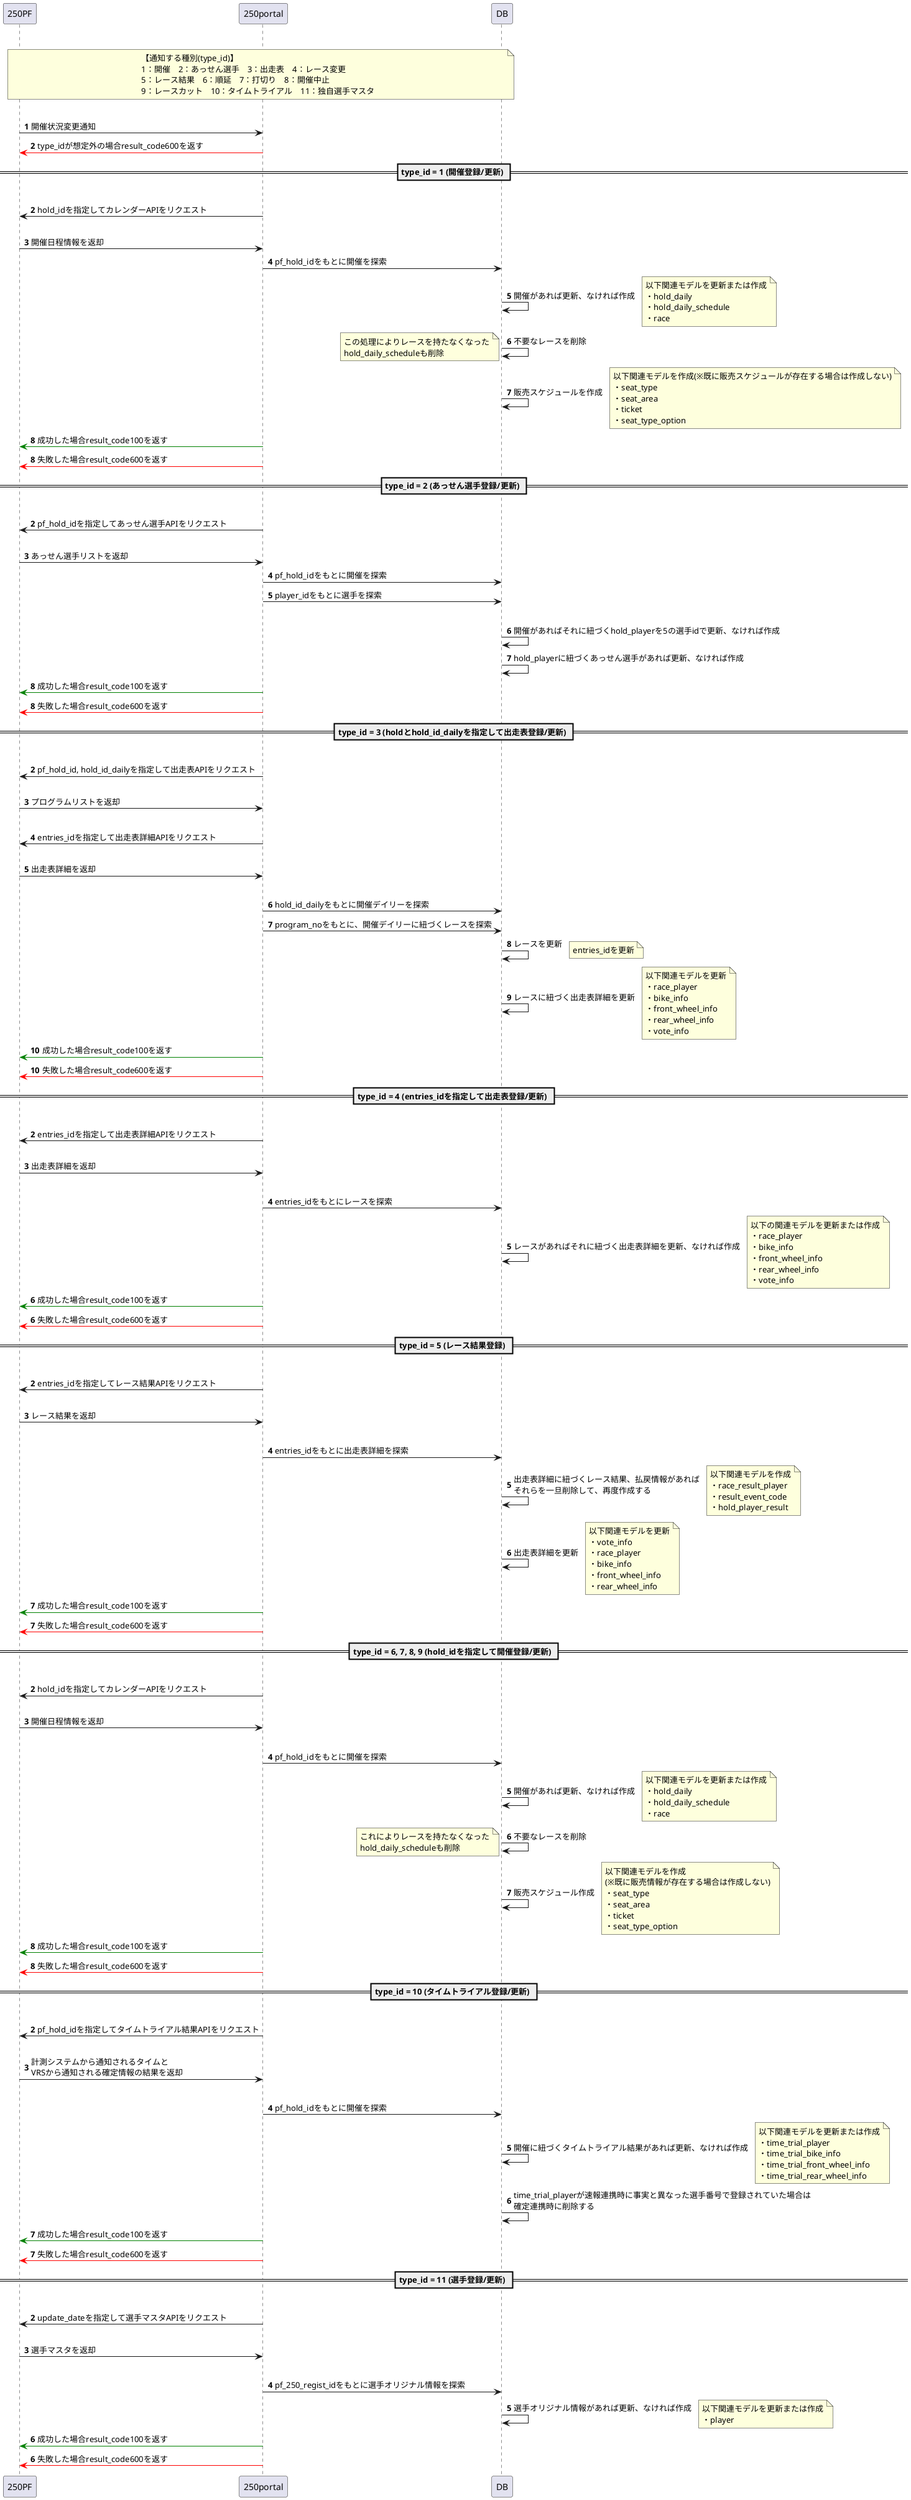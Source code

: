 @startuml 
|||
note across : 【通知する種別(type_id)】\n1：開催　2：あっせん選手　3：出走表　4：レース変更\n5：レース結果　6：順延　7：打切り　8：開催中止\n9：レースカット　10：タイムトライアル　11：独自選手マスタ
autonumber
|||
250PF -> 250portal : 開催状況変更通知
250portal -[#red]> 250PF : type_idが想定外の場合result_code600を返す
== type_id = 1 (開催登録/更新) ==
|||
autonumber 2
250portal -> 250PF : hold_idを指定してカレンダーAPIをリクエスト
||20||
250PF -> 250portal : 開催日程情報を返却
250portal -> DB : pf_hold_idをもとに開催を探索
DB -> DB : 開催があれば更新、なければ作成
note right
以下関連モデルを更新または作成
・hold_daily
・hold_daily_schedule
・race
end note
DB -> DB : 不要なレースを削除
note left
この処理によりレースを持たなくなった
hold_daily_scheduleも削除
end note
DB -> DB : 販売スケジュールを作成
note right
以下関連モデルを作成(※既に販売スケジュールが存在する場合は作成しない)
・seat_type
・seat_area
・ticket
・seat_type_option
end note
250portal -[#green]> 250PF : 成功した場合result_code100を返す
autonumber 8
250portal -[#red]> 250PF : 失敗した場合result_code600を返す
== type_id = 2 (あっせん選手登録/更新) ==
|||
autonumber 2
250portal -> 250PF : pf_hold_idを指定してあっせん選手APIをリクエスト
||20||
250PF -> 250portal : あっせん選手リストを返却
250portal -> DB : pf_hold_idをもとに開催を探索
250portal -> DB : player_idをもとに選手を探索
|||
DB -> DB : 開催があればそれに紐づくhold_playerを5の選手idで更新、なければ作成
DB -> DB : hold_playerに紐づくあっせん選手があれば更新、なければ作成
250portal -[#green]> 250PF : 成功した場合result_code100を返す
autonumber 8
250portal -[#red]> 250PF : 失敗した場合result_code600を返す
== type_id = 3 (holdとhold_id_dailyを指定して出走表登録/更新) ==
|||
autonumber 2
250portal -> 250PF : pf_hold_id, hold_id_dailyを指定して出走表APIをリクエスト
||20||
250PF -> 250portal : プログラムリストを返却
|||
250portal -> 250PF :  entries_idを指定して出走表詳細APIをリクエスト
||20||
250PF -> 250portal : 出走表詳細を返却
|||
250portal -> DB : hold_id_dailyをもとに開催デイリーを探索
250portal -> DB : program_noをもとに、開催デイリーに紐づくレースを探索
DB -> DB : レースを更新
note right: entries_idを更新
DB -> DB : レースに紐づく出走表詳細を更新
note right
以下関連モデルを更新
・race_player
・bike_info
・front_wheel_info
・rear_wheel_info
・vote_info
end note
250portal -[#green]> 250PF : 成功した場合result_code100を返す
autonumber 10
250portal -[#red]> 250PF : 失敗した場合result_code600を返す
== type_id = 4 (entries_idを指定して出走表登録/更新) ==
|||
autonumber 2
250portal -> 250PF :  entries_idを指定して出走表詳細APIをリクエスト
||20||
250PF -> 250portal : 出走表詳細を返却
|||
250portal -> DB : entries_idをもとにレースを探索
DB -> DB : レースがあればそれに紐づく出走表詳細を更新、なければ作成
note right
以下の関連モデルを更新または作成
・race_player
・bike_info
・front_wheel_info
・rear_wheel_info
・vote_info
end note
250portal -[#green]> 250PF : 成功した場合result_code100を返す
autonumber 6
250portal -[#red]> 250PF : 失敗した場合result_code600を返す
== type_id = 5 (レース結果登録) ==
|||
autonumber 2
250portal -> 250PF : entries_idを指定してレース結果APIをリクエスト
||20||
250PF -> 250portal : レース結果を返却
|||
250portal -> DB : entries_idをもとに出走表詳細を探索
DB -> DB : 出走表詳細に紐づくレース結果、払戻情報があれば\nそれらを一旦削除して、再度作成する
note right
以下関連モデルを作成
・race_result_player
・result_event_code
・hold_player_result
end note
DB -> DB : 出走表詳細を更新
note right
以下関連モデルを更新
・vote_info
・race_player
・bike_info
・front_wheel_info
・rear_wheel_info
end note
250portal -[#green]> 250PF : 成功した場合result_code100を返す
autonumber 7
250portal -[#red]> 250PF : 失敗した場合result_code600を返す
== type_id = 6, 7, 8, 9 (hold_idを指定して開催登録/更新) ==
|||
autonumber 2
250portal -> 250PF : hold_idを指定してカレンダーAPIをリクエスト
||20||
250PF -> 250portal : 開催日程情報を返却
|||
250portal -> DB : pf_hold_idをもとに開催を探索
DB -> DB : 開催があれば更新、なければ作成
note right
以下関連モデルを更新または作成
・hold_daily
・hold_daily_schedule
・race
end note
DB -> DB : 不要なレースを削除
note left
これによりレースを持たなくなった
hold_daily_scheduleも削除
end note
DB -> DB : 販売スケジュール作成
note right
以下関連モデルを作成
(※既に販売情報が存在する場合は作成しない)
・seat_type
・seat_area
・ticket
・seat_type_option
end note
250portal -[#green]> 250PF : 成功した場合result_code100を返す
autonumber 8
250portal -[#red]> 250PF : 失敗した場合result_code600を返す
== type_id = 10 (タイムトライアル登録/更新) ==
|||
autonumber 2
250portal -> 250PF : pf_hold_idを指定してタイムトライアル結果APIをリクエスト
||20||
250PF -> 250portal : 計測システムから通知されるタイムと\nVRSから通知される確定情報の結果を返却
|||
250portal -> DB : pf_hold_idをもとに開催を探索
DB -> DB : 開催に紐づくタイムトライアル結果があれば更新、なければ作成
note right
以下関連モデルを更新または作成
・time_trial_player
・time_trial_bike_info
・time_trial_front_wheel_info
・time_trial_rear_wheel_info
end note
DB -> DB : time_trial_playerが速報連携時に事実と異なった選手番号で登録されていた場合は\n確定連携時に削除する
250portal -[#green]> 250PF : 成功した場合result_code100を返す
autonumber 7
250portal -[#red]> 250PF : 失敗した場合result_code600を返す
== type_id = 11 (選手登録/更新) ==
|||
autonumber 2
250portal -> 250PF : update_dateを指定して選手マスタAPIをリクエスト
||20||
250PF -> 250portal : 選手マスタを返却
|||
250portal -> DB : pf_250_regist_idをもとに選手オリジナル情報を探索
DB -> DB : 選手オリジナル情報があれば更新、なければ作成
note right
以下関連モデルを更新または作成
・player
end note
250portal -[#green]> 250PF : 成功した場合result_code100を返す
autonumber 6
250portal -[#red]> 250PF : 失敗した場合result_code600を返す
@enduml
